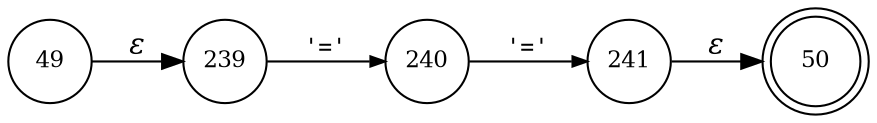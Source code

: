 digraph ATN {
rankdir=LR;
s50[fontsize=11, label="50", shape=doublecircle, fixedsize=true, width=.6];
s240[fontsize=11,label="240", shape=circle, fixedsize=true, width=.55, peripheries=1];
s49[fontsize=11,label="49", shape=circle, fixedsize=true, width=.55, peripheries=1];
s241[fontsize=11,label="241", shape=circle, fixedsize=true, width=.55, peripheries=1];
s239[fontsize=11,label="239", shape=circle, fixedsize=true, width=.55, peripheries=1];
s49 -> s239 [fontname="Times-Italic", label="&epsilon;"];
s239 -> s240 [fontsize=11, fontname="Courier", arrowsize=.7, label = "'='", arrowhead = normal];
s240 -> s241 [fontsize=11, fontname="Courier", arrowsize=.7, label = "'='", arrowhead = normal];
s241 -> s50 [fontname="Times-Italic", label="&epsilon;"];
}